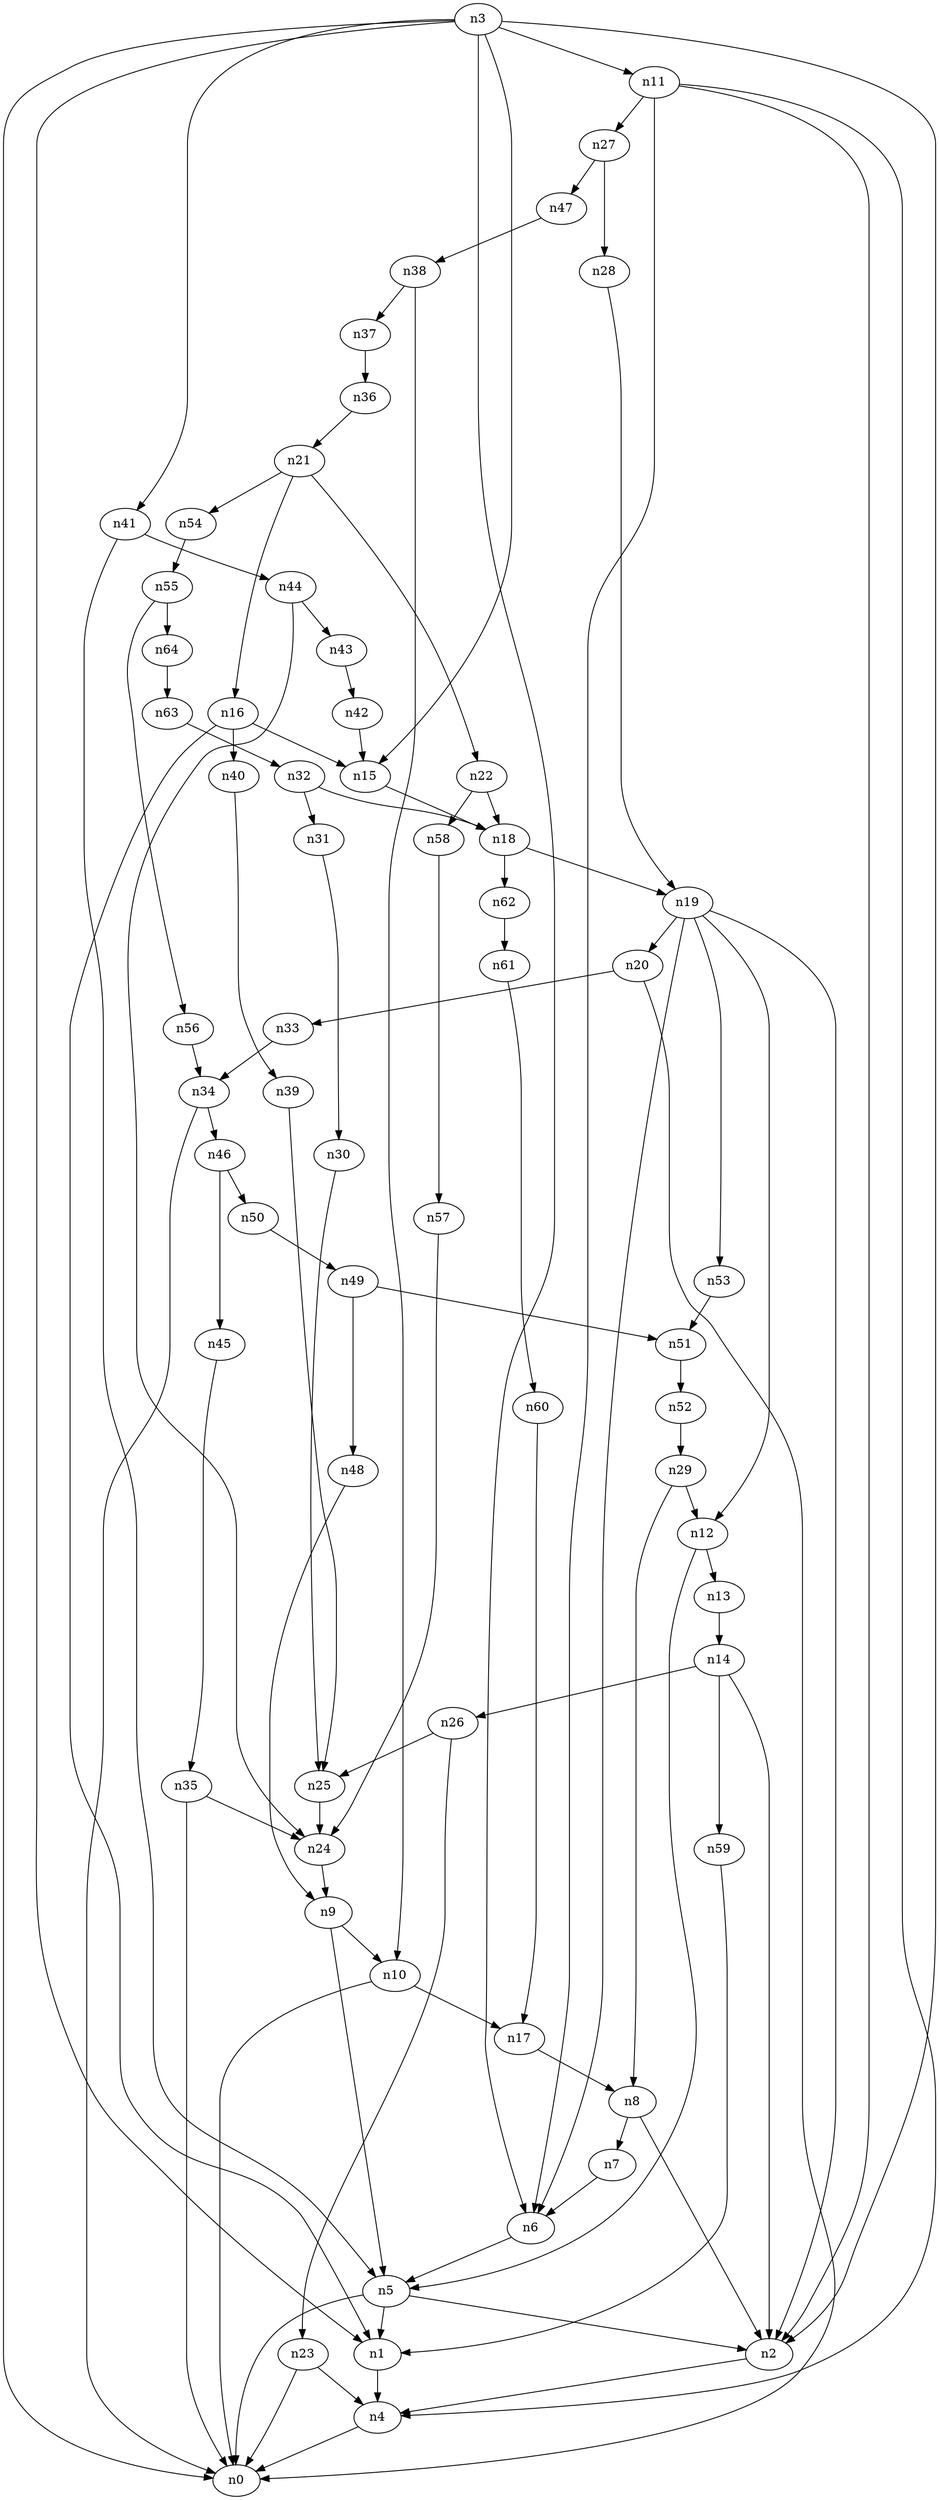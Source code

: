 digraph G {
	n1 -> n4	 [_graphml_id=e4];
	n2 -> n4	 [_graphml_id=e7];
	n3 -> n0	 [_graphml_id=e0];
	n3 -> n1	 [_graphml_id=e3];
	n3 -> n2	 [_graphml_id=e6];
	n3 -> n6	 [_graphml_id=e97];
	n3 -> n11	 [_graphml_id=e17];
	n3 -> n15	 [_graphml_id=e23];
	n3 -> n41	 [_graphml_id=e65];
	n4 -> n0	 [_graphml_id=e1];
	n5 -> n0	 [_graphml_id=e2];
	n5 -> n1	 [_graphml_id=e5];
	n5 -> n2	 [_graphml_id=e8];
	n6 -> n5	 [_graphml_id=e9];
	n7 -> n6	 [_graphml_id=e10];
	n8 -> n2	 [_graphml_id=e12];
	n8 -> n7	 [_graphml_id=e11];
	n9 -> n5	 [_graphml_id=e13];
	n9 -> n10	 [_graphml_id=e14];
	n10 -> n0	 [_graphml_id=e15];
	n10 -> n17	 [_graphml_id=e27];
	n11 -> n2	 [_graphml_id=e18];
	n11 -> n4	 [_graphml_id=e28];
	n11 -> n6	 [_graphml_id=e16];
	n11 -> n27	 [_graphml_id=e42];
	n12 -> n5	 [_graphml_id=e19];
	n12 -> n13	 [_graphml_id=e20];
	n13 -> n14	 [_graphml_id=e21];
	n14 -> n2	 [_graphml_id=e22];
	n14 -> n26	 [_graphml_id=e41];
	n14 -> n59	 [_graphml_id=e95];
	n15 -> n18	 [_graphml_id=e29];
	n16 -> n1	 [_graphml_id=e25];
	n16 -> n15	 [_graphml_id=e24];
	n16 -> n40	 [_graphml_id=e64];
	n17 -> n8	 [_graphml_id=e26];
	n18 -> n19	 [_graphml_id=e30];
	n18 -> n62	 [_graphml_id=e101];
	n19 -> n2	 [_graphml_id=e77];
	n19 -> n6	 [_graphml_id=e57];
	n19 -> n12	 [_graphml_id=e67];
	n19 -> n20	 [_graphml_id=e31];
	n19 -> n53	 [_graphml_id=e85];
	n20 -> n0	 [_graphml_id=e32];
	n20 -> n33	 [_graphml_id=e52];
	n21 -> n16	 [_graphml_id=e33];
	n21 -> n22	 [_graphml_id=e34];
	n21 -> n54	 [_graphml_id=e88];
	n22 -> n18	 [_graphml_id=e35];
	n22 -> n58	 [_graphml_id=e94];
	n23 -> n0	 [_graphml_id=e37];
	n23 -> n4	 [_graphml_id=e36];
	n24 -> n9	 [_graphml_id=e38];
	n25 -> n24	 [_graphml_id=e39];
	n26 -> n23	 [_graphml_id=e47];
	n26 -> n25	 [_graphml_id=e40];
	n27 -> n28	 [_graphml_id=e43];
	n27 -> n47	 [_graphml_id=e75];
	n28 -> n19	 [_graphml_id=e44];
	n29 -> n8	 [_graphml_id=e46];
	n29 -> n12	 [_graphml_id=e45];
	n30 -> n25	 [_graphml_id=e48];
	n31 -> n30	 [_graphml_id=e49];
	n32 -> n18	 [_graphml_id=e51];
	n32 -> n31	 [_graphml_id=e50];
	n33 -> n34	 [_graphml_id=e53];
	n34 -> n0	 [_graphml_id=e54];
	n34 -> n46	 [_graphml_id=e74];
	n35 -> n0	 [_graphml_id=e55];
	n35 -> n24	 [_graphml_id=e56];
	n36 -> n21	 [_graphml_id=e58];
	n37 -> n36	 [_graphml_id=e59];
	n38 -> n10	 [_graphml_id=e61];
	n38 -> n37	 [_graphml_id=e60];
	n39 -> n25	 [_graphml_id=e62];
	n40 -> n39	 [_graphml_id=e63];
	n41 -> n5	 [_graphml_id=e66];
	n41 -> n44	 [_graphml_id=e87];
	n42 -> n15	 [_graphml_id=e68];
	n43 -> n42	 [_graphml_id=e69];
	n44 -> n24	 [_graphml_id=e71];
	n44 -> n43	 [_graphml_id=e70];
	n45 -> n35	 [_graphml_id=e72];
	n46 -> n45	 [_graphml_id=e73];
	n46 -> n50	 [_graphml_id=e81];
	n47 -> n38	 [_graphml_id=e76];
	n48 -> n9	 [_graphml_id=e78];
	n49 -> n48	 [_graphml_id=e79];
	n49 -> n51	 [_graphml_id=e82];
	n50 -> n49	 [_graphml_id=e80];
	n51 -> n52	 [_graphml_id=e83];
	n52 -> n29	 [_graphml_id=e84];
	n53 -> n51	 [_graphml_id=e86];
	n54 -> n55	 [_graphml_id=e89];
	n55 -> n56	 [_graphml_id=e90];
	n55 -> n64	 [_graphml_id=e104];
	n56 -> n34	 [_graphml_id=e91];
	n57 -> n24	 [_graphml_id=e92];
	n58 -> n57	 [_graphml_id=e93];
	n59 -> n1	 [_graphml_id=e96];
	n60 -> n17	 [_graphml_id=e98];
	n61 -> n60	 [_graphml_id=e99];
	n62 -> n61	 [_graphml_id=e100];
	n63 -> n32	 [_graphml_id=e102];
	n64 -> n63	 [_graphml_id=e103];
}
